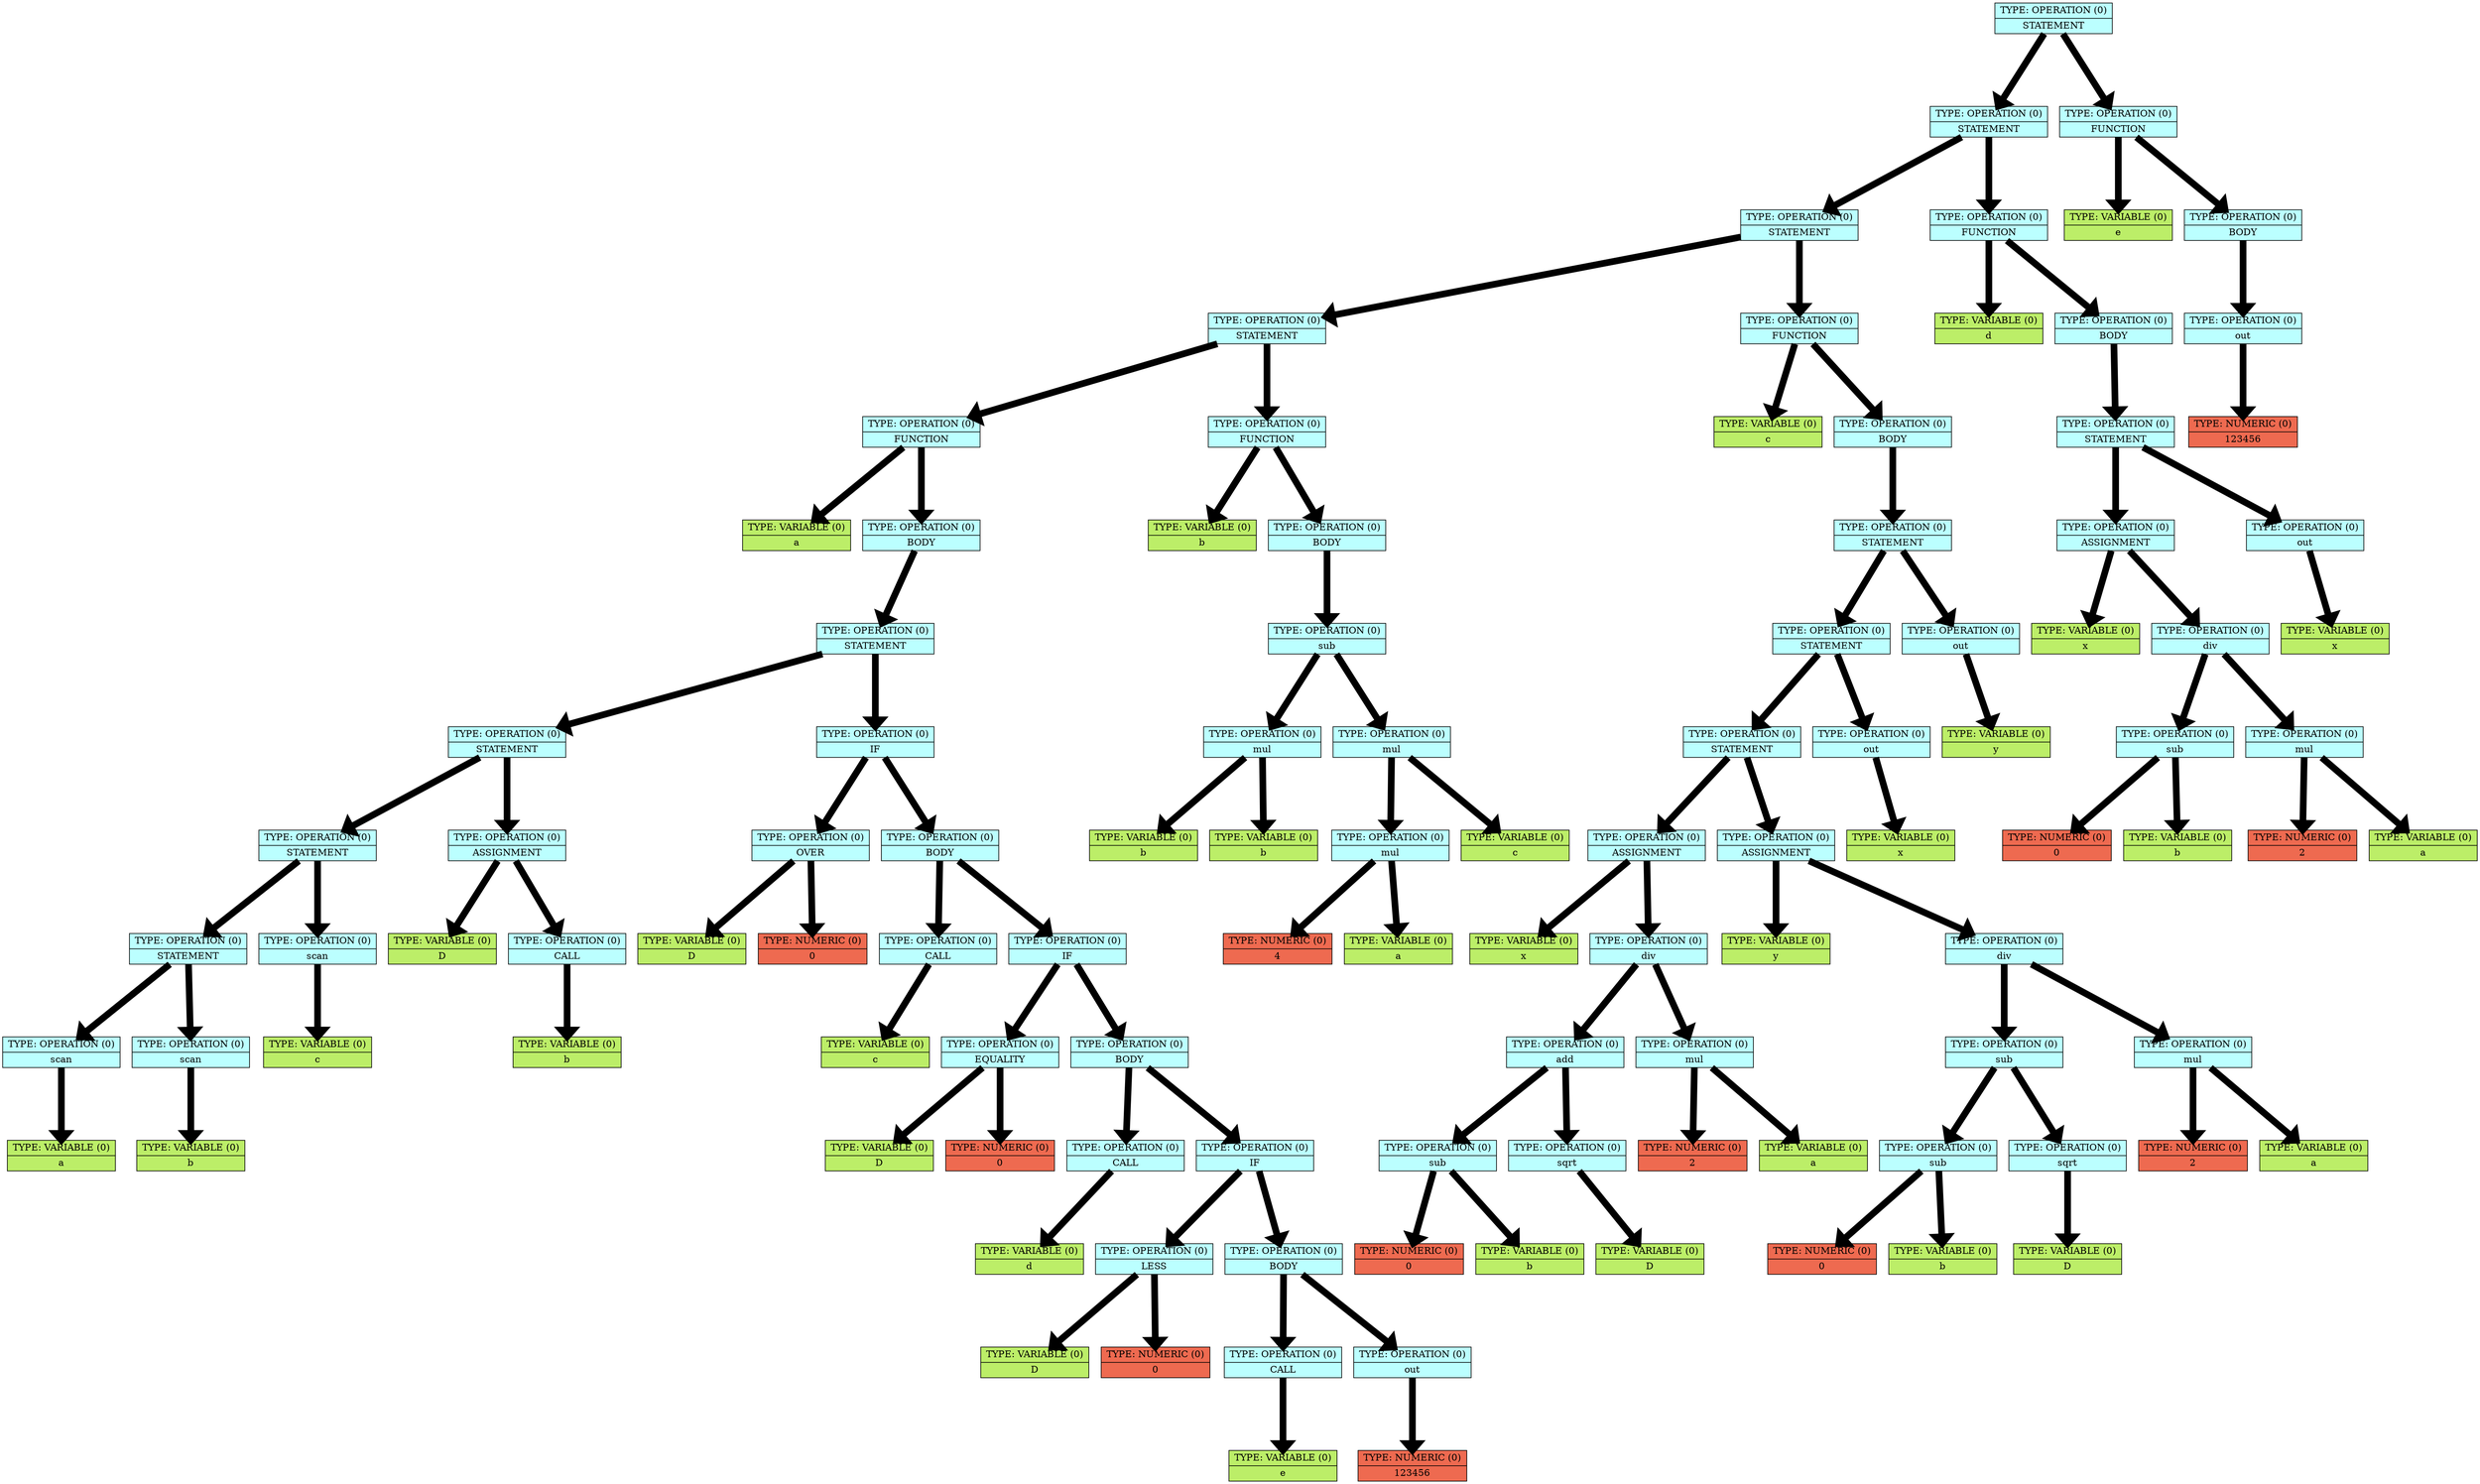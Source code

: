 digraph structs {    
rankdir = TB;        
graph [dpi = 200];   
ranksep = 1.5;       
edge[penwidth = 10]; 
cell0 [style = filled, color = black, shape=record, 
fillcolor = paleturquoise1, label = " { <ptr> TYPE: OPERATION (0) | STATEMENT} " ];                         
cell1 [style = filled, color = black, shape=record, 
fillcolor = paleturquoise1, label = " { <ptr> TYPE: OPERATION (0) | STATEMENT} " ];                         
cell2 [style = filled, color = black, shape=record, 
fillcolor = paleturquoise1, label = " { <ptr> TYPE: OPERATION (0) | STATEMENT} " ];                         
cell3 [style = filled, color = black, shape=record, 
fillcolor = paleturquoise1, label = " { <ptr> TYPE: OPERATION (0) | STATEMENT} " ];                         
cell4 [style = filled, color = black, shape=record, 
fillcolor = paleturquoise1, label = " { <ptr> TYPE: OPERATION (0) | FUNCTION} " ];                         
cell5 [style = filled, color = black, shape=record, 
fillcolor = darkolivegreen2, label = " { <ptr> TYPE: VARIABLE (0) | a} " ];                         
cell6 [style = filled, color = black, shape=record, 
fillcolor = paleturquoise1, label = " { <ptr> TYPE: OPERATION (0) | BODY} " ];                         
cell7 [style = filled, color = black, shape=record, 
fillcolor = paleturquoise1, label = " { <ptr> TYPE: OPERATION (0) | STATEMENT} " ];                         
cell8 [style = filled, color = black, shape=record, 
fillcolor = paleturquoise1, label = " { <ptr> TYPE: OPERATION (0) | STATEMENT} " ];                         
cell9 [style = filled, color = black, shape=record, 
fillcolor = paleturquoise1, label = " { <ptr> TYPE: OPERATION (0) | STATEMENT} " ];                         
cell10 [style = filled, color = black, shape=record, 
fillcolor = paleturquoise1, label = " { <ptr> TYPE: OPERATION (0) | STATEMENT} " ];                         
cell11 [style = filled, color = black, shape=record, 
fillcolor = paleturquoise1, label = " { <ptr> TYPE: OPERATION (0) | scan} " ];                         
cell12 [style = filled, color = black, shape=record, 
fillcolor = darkolivegreen2, label = " { <ptr> TYPE: VARIABLE (0) | a} " ];                         
cell13 [style = filled, color = black, shape=record, 
fillcolor = paleturquoise1, label = " { <ptr> TYPE: OPERATION (0) | scan} " ];                         
cell14 [style = filled, color = black, shape=record, 
fillcolor = darkolivegreen2, label = " { <ptr> TYPE: VARIABLE (0) | b} " ];                         
cell15 [style = filled, color = black, shape=record, 
fillcolor = paleturquoise1, label = " { <ptr> TYPE: OPERATION (0) | scan} " ];                         
cell16 [style = filled, color = black, shape=record, 
fillcolor = darkolivegreen2, label = " { <ptr> TYPE: VARIABLE (0) | c} " ];                         
cell17 [style = filled, color = black, shape=record, 
fillcolor = paleturquoise1, label = " { <ptr> TYPE: OPERATION (0) | ASSIGNMENT} " ];                         
cell18 [style = filled, color = black, shape=record, 
fillcolor = darkolivegreen2, label = " { <ptr> TYPE: VARIABLE (0) | D} " ];                         
cell19 [style = filled, color = black, shape=record, 
fillcolor = paleturquoise1, label = " { <ptr> TYPE: OPERATION (0) | CALL} " ];                         
cell20 [style = filled, color = black, shape=record, 
fillcolor = darkolivegreen2, label = " { <ptr> TYPE: VARIABLE (0) | b} " ];                         
cell21 [style = filled, color = black, shape=record, 
fillcolor = paleturquoise1, label = " { <ptr> TYPE: OPERATION (0) | IF} " ];                         
cell22 [style = filled, color = black, shape=record, 
fillcolor = paleturquoise1, label = " { <ptr> TYPE: OPERATION (0) | OVER} " ];                         
cell23 [style = filled, color = black, shape=record, 
fillcolor = darkolivegreen2, label = " { <ptr> TYPE: VARIABLE (0) | D} " ];                         
cell24 [style = filled, color = black, shape=record, 
fillcolor = coral2, label = " { <ptr> TYPE: NUMERIC (0) | 0} " ];                         
cell25 [style = filled, color = black, shape=record, 
fillcolor = paleturquoise1, label = " { <ptr> TYPE: OPERATION (0) | BODY} " ];                         
cell26 [style = filled, color = black, shape=record, 
fillcolor = paleturquoise1, label = " { <ptr> TYPE: OPERATION (0) | CALL} " ];                         
cell27 [style = filled, color = black, shape=record, 
fillcolor = darkolivegreen2, label = " { <ptr> TYPE: VARIABLE (0) | c} " ];                         
cell28 [style = filled, color = black, shape=record, 
fillcolor = paleturquoise1, label = " { <ptr> TYPE: OPERATION (0) | IF} " ];                         
cell29 [style = filled, color = black, shape=record, 
fillcolor = paleturquoise1, label = " { <ptr> TYPE: OPERATION (0) | EQUALITY} " ];                         
cell30 [style = filled, color = black, shape=record, 
fillcolor = darkolivegreen2, label = " { <ptr> TYPE: VARIABLE (0) | D} " ];                         
cell31 [style = filled, color = black, shape=record, 
fillcolor = coral2, label = " { <ptr> TYPE: NUMERIC (0) | 0} " ];                         
cell32 [style = filled, color = black, shape=record, 
fillcolor = paleturquoise1, label = " { <ptr> TYPE: OPERATION (0) | BODY} " ];                         
cell33 [style = filled, color = black, shape=record, 
fillcolor = paleturquoise1, label = " { <ptr> TYPE: OPERATION (0) | CALL} " ];                         
cell34 [style = filled, color = black, shape=record, 
fillcolor = darkolivegreen2, label = " { <ptr> TYPE: VARIABLE (0) | d} " ];                         
cell35 [style = filled, color = black, shape=record, 
fillcolor = paleturquoise1, label = " { <ptr> TYPE: OPERATION (0) | IF} " ];                         
cell36 [style = filled, color = black, shape=record, 
fillcolor = paleturquoise1, label = " { <ptr> TYPE: OPERATION (0) | LESS} " ];                         
cell37 [style = filled, color = black, shape=record, 
fillcolor = darkolivegreen2, label = " { <ptr> TYPE: VARIABLE (0) | D} " ];                         
cell38 [style = filled, color = black, shape=record, 
fillcolor = coral2, label = " { <ptr> TYPE: NUMERIC (0) | 0} " ];                         
cell39 [style = filled, color = black, shape=record, 
fillcolor = paleturquoise1, label = " { <ptr> TYPE: OPERATION (0) | BODY} " ];                         
cell40 [style = filled, color = black, shape=record, 
fillcolor = paleturquoise1, label = " { <ptr> TYPE: OPERATION (0) | CALL} " ];                         
cell41 [style = filled, color = black, shape=record, 
fillcolor = darkolivegreen2, label = " { <ptr> TYPE: VARIABLE (0) | e} " ];                         
cell42 [style = filled, color = black, shape=record, 
fillcolor = paleturquoise1, label = " { <ptr> TYPE: OPERATION (0) | out} " ];                         
cell43 [style = filled, color = black, shape=record, 
fillcolor = coral2, label = " { <ptr> TYPE: NUMERIC (0) | 123456} " ];                         
cell44 [style = filled, color = black, shape=record, 
fillcolor = paleturquoise1, label = " { <ptr> TYPE: OPERATION (0) | FUNCTION} " ];                         
cell45 [style = filled, color = black, shape=record, 
fillcolor = darkolivegreen2, label = " { <ptr> TYPE: VARIABLE (0) | b} " ];                         
cell46 [style = filled, color = black, shape=record, 
fillcolor = paleturquoise1, label = " { <ptr> TYPE: OPERATION (0) | BODY} " ];                         
cell47 [style = filled, color = black, shape=record, 
fillcolor = paleturquoise1, label = " { <ptr> TYPE: OPERATION (0) | sub} " ];                         
cell48 [style = filled, color = black, shape=record, 
fillcolor = paleturquoise1, label = " { <ptr> TYPE: OPERATION (0) | mul} " ];                         
cell49 [style = filled, color = black, shape=record, 
fillcolor = darkolivegreen2, label = " { <ptr> TYPE: VARIABLE (0) | b} " ];                         
cell50 [style = filled, color = black, shape=record, 
fillcolor = darkolivegreen2, label = " { <ptr> TYPE: VARIABLE (0) | b} " ];                         
cell51 [style = filled, color = black, shape=record, 
fillcolor = paleturquoise1, label = " { <ptr> TYPE: OPERATION (0) | mul} " ];                         
cell52 [style = filled, color = black, shape=record, 
fillcolor = paleturquoise1, label = " { <ptr> TYPE: OPERATION (0) | mul} " ];                         
cell53 [style = filled, color = black, shape=record, 
fillcolor = coral2, label = " { <ptr> TYPE: NUMERIC (0) | 4} " ];                         
cell54 [style = filled, color = black, shape=record, 
fillcolor = darkolivegreen2, label = " { <ptr> TYPE: VARIABLE (0) | a} " ];                         
cell55 [style = filled, color = black, shape=record, 
fillcolor = darkolivegreen2, label = " { <ptr> TYPE: VARIABLE (0) | c} " ];                         
cell56 [style = filled, color = black, shape=record, 
fillcolor = paleturquoise1, label = " { <ptr> TYPE: OPERATION (0) | FUNCTION} " ];                         
cell57 [style = filled, color = black, shape=record, 
fillcolor = darkolivegreen2, label = " { <ptr> TYPE: VARIABLE (0) | c} " ];                         
cell58 [style = filled, color = black, shape=record, 
fillcolor = paleturquoise1, label = " { <ptr> TYPE: OPERATION (0) | BODY} " ];                         
cell59 [style = filled, color = black, shape=record, 
fillcolor = paleturquoise1, label = " { <ptr> TYPE: OPERATION (0) | STATEMENT} " ];                         
cell60 [style = filled, color = black, shape=record, 
fillcolor = paleturquoise1, label = " { <ptr> TYPE: OPERATION (0) | STATEMENT} " ];                         
cell61 [style = filled, color = black, shape=record, 
fillcolor = paleturquoise1, label = " { <ptr> TYPE: OPERATION (0) | STATEMENT} " ];                         
cell62 [style = filled, color = black, shape=record, 
fillcolor = paleturquoise1, label = " { <ptr> TYPE: OPERATION (0) | ASSIGNMENT} " ];                         
cell63 [style = filled, color = black, shape=record, 
fillcolor = darkolivegreen2, label = " { <ptr> TYPE: VARIABLE (0) | x} " ];                         
cell64 [style = filled, color = black, shape=record, 
fillcolor = paleturquoise1, label = " { <ptr> TYPE: OPERATION (0) | div} " ];                         
cell65 [style = filled, color = black, shape=record, 
fillcolor = paleturquoise1, label = " { <ptr> TYPE: OPERATION (0) | add} " ];                         
cell66 [style = filled, color = black, shape=record, 
fillcolor = paleturquoise1, label = " { <ptr> TYPE: OPERATION (0) | sub} " ];                         
cell67 [style = filled, color = black, shape=record, 
fillcolor = coral2, label = " { <ptr> TYPE: NUMERIC (0) | 0} " ];                         
cell68 [style = filled, color = black, shape=record, 
fillcolor = darkolivegreen2, label = " { <ptr> TYPE: VARIABLE (0) | b} " ];                         
cell69 [style = filled, color = black, shape=record, 
fillcolor = paleturquoise1, label = " { <ptr> TYPE: OPERATION (0) | sqrt} " ];                         
cell70 [style = filled, color = black, shape=record, 
fillcolor = darkolivegreen2, label = " { <ptr> TYPE: VARIABLE (0) | D} " ];                         
cell71 [style = filled, color = black, shape=record, 
fillcolor = paleturquoise1, label = " { <ptr> TYPE: OPERATION (0) | mul} " ];                         
cell72 [style = filled, color = black, shape=record, 
fillcolor = coral2, label = " { <ptr> TYPE: NUMERIC (0) | 2} " ];                         
cell73 [style = filled, color = black, shape=record, 
fillcolor = darkolivegreen2, label = " { <ptr> TYPE: VARIABLE (0) | a} " ];                         
cell74 [style = filled, color = black, shape=record, 
fillcolor = paleturquoise1, label = " { <ptr> TYPE: OPERATION (0) | ASSIGNMENT} " ];                         
cell75 [style = filled, color = black, shape=record, 
fillcolor = darkolivegreen2, label = " { <ptr> TYPE: VARIABLE (0) | y} " ];                         
cell76 [style = filled, color = black, shape=record, 
fillcolor = paleturquoise1, label = " { <ptr> TYPE: OPERATION (0) | div} " ];                         
cell77 [style = filled, color = black, shape=record, 
fillcolor = paleturquoise1, label = " { <ptr> TYPE: OPERATION (0) | sub} " ];                         
cell78 [style = filled, color = black, shape=record, 
fillcolor = paleturquoise1, label = " { <ptr> TYPE: OPERATION (0) | sub} " ];                         
cell79 [style = filled, color = black, shape=record, 
fillcolor = coral2, label = " { <ptr> TYPE: NUMERIC (0) | 0} " ];                         
cell80 [style = filled, color = black, shape=record, 
fillcolor = darkolivegreen2, label = " { <ptr> TYPE: VARIABLE (0) | b} " ];                         
cell81 [style = filled, color = black, shape=record, 
fillcolor = paleturquoise1, label = " { <ptr> TYPE: OPERATION (0) | sqrt} " ];                         
cell82 [style = filled, color = black, shape=record, 
fillcolor = darkolivegreen2, label = " { <ptr> TYPE: VARIABLE (0) | D} " ];                         
cell83 [style = filled, color = black, shape=record, 
fillcolor = paleturquoise1, label = " { <ptr> TYPE: OPERATION (0) | mul} " ];                         
cell84 [style = filled, color = black, shape=record, 
fillcolor = coral2, label = " { <ptr> TYPE: NUMERIC (0) | 2} " ];                         
cell85 [style = filled, color = black, shape=record, 
fillcolor = darkolivegreen2, label = " { <ptr> TYPE: VARIABLE (0) | a} " ];                         
cell86 [style = filled, color = black, shape=record, 
fillcolor = paleturquoise1, label = " { <ptr> TYPE: OPERATION (0) | out} " ];                         
cell87 [style = filled, color = black, shape=record, 
fillcolor = darkolivegreen2, label = " { <ptr> TYPE: VARIABLE (0) | x} " ];                         
cell88 [style = filled, color = black, shape=record, 
fillcolor = paleturquoise1, label = " { <ptr> TYPE: OPERATION (0) | out} " ];                         
cell89 [style = filled, color = black, shape=record, 
fillcolor = darkolivegreen2, label = " { <ptr> TYPE: VARIABLE (0) | y} " ];                         
cell90 [style = filled, color = black, shape=record, 
fillcolor = paleturquoise1, label = " { <ptr> TYPE: OPERATION (0) | FUNCTION} " ];                         
cell91 [style = filled, color = black, shape=record, 
fillcolor = darkolivegreen2, label = " { <ptr> TYPE: VARIABLE (0) | d} " ];                         
cell92 [style = filled, color = black, shape=record, 
fillcolor = paleturquoise1, label = " { <ptr> TYPE: OPERATION (0) | BODY} " ];                         
cell93 [style = filled, color = black, shape=record, 
fillcolor = paleturquoise1, label = " { <ptr> TYPE: OPERATION (0) | STATEMENT} " ];                         
cell94 [style = filled, color = black, shape=record, 
fillcolor = paleturquoise1, label = " { <ptr> TYPE: OPERATION (0) | ASSIGNMENT} " ];                         
cell95 [style = filled, color = black, shape=record, 
fillcolor = darkolivegreen2, label = " { <ptr> TYPE: VARIABLE (0) | x} " ];                         
cell96 [style = filled, color = black, shape=record, 
fillcolor = paleturquoise1, label = " { <ptr> TYPE: OPERATION (0) | div} " ];                         
cell97 [style = filled, color = black, shape=record, 
fillcolor = paleturquoise1, label = " { <ptr> TYPE: OPERATION (0) | sub} " ];                         
cell98 [style = filled, color = black, shape=record, 
fillcolor = coral2, label = " { <ptr> TYPE: NUMERIC (0) | 0} " ];                         
cell99 [style = filled, color = black, shape=record, 
fillcolor = darkolivegreen2, label = " { <ptr> TYPE: VARIABLE (0) | b} " ];                         
cell100 [style = filled, color = black, shape=record, 
fillcolor = paleturquoise1, label = " { <ptr> TYPE: OPERATION (0) | mul} " ];                         
cell101 [style = filled, color = black, shape=record, 
fillcolor = coral2, label = " { <ptr> TYPE: NUMERIC (0) | 2} " ];                         
cell102 [style = filled, color = black, shape=record, 
fillcolor = darkolivegreen2, label = " { <ptr> TYPE: VARIABLE (0) | a} " ];                         
cell103 [style = filled, color = black, shape=record, 
fillcolor = paleturquoise1, label = " { <ptr> TYPE: OPERATION (0) | out} " ];                         
cell104 [style = filled, color = black, shape=record, 
fillcolor = darkolivegreen2, label = " { <ptr> TYPE: VARIABLE (0) | x} " ];                         
cell105 [style = filled, color = black, shape=record, 
fillcolor = paleturquoise1, label = " { <ptr> TYPE: OPERATION (0) | FUNCTION} " ];                         
cell106 [style = filled, color = black, shape=record, 
fillcolor = darkolivegreen2, label = " { <ptr> TYPE: VARIABLE (0) | e} " ];                         
cell107 [style = filled, color = black, shape=record, 
fillcolor = paleturquoise1, label = " { <ptr> TYPE: OPERATION (0) | BODY} " ];                         
cell108 [style = filled, color = black, shape=record, 
fillcolor = paleturquoise1, label = " { <ptr> TYPE: OPERATION (0) | out} " ];                         
cell109 [style = filled, color = black, shape=record, 
fillcolor = coral2, label = " { <ptr> TYPE: NUMERIC (0) | 123456} " ];                         
cell0 -> cell1;
cell1 -> cell2;
cell2 -> cell3;
cell3 -> cell4;
cell4 -> cell5;
cell4 -> cell6;
cell6 -> cell7;
cell7 -> cell8;
cell8 -> cell9;
cell9 -> cell10;
cell10 -> cell11;
cell11 -> cell12;
cell10 -> cell13;
cell13 -> cell14;
cell9 -> cell15;
cell15 -> cell16;
cell8 -> cell17;
cell17 -> cell18;
cell17 -> cell19;
cell19 -> cell20;
cell7 -> cell21;
cell21 -> cell22;
cell22 -> cell23;
cell22 -> cell24;
cell21 -> cell25;
cell25 -> cell26;
cell26 -> cell27;
cell25 -> cell28;
cell28 -> cell29;
cell29 -> cell30;
cell29 -> cell31;
cell28 -> cell32;
cell32 -> cell33;
cell33 -> cell34;
cell32 -> cell35;
cell35 -> cell36;
cell36 -> cell37;
cell36 -> cell38;
cell35 -> cell39;
cell39 -> cell40;
cell40 -> cell41;
cell39 -> cell42;
cell42 -> cell43;
cell3 -> cell44;
cell44 -> cell45;
cell44 -> cell46;
cell46 -> cell47;
cell47 -> cell48;
cell48 -> cell49;
cell48 -> cell50;
cell47 -> cell51;
cell51 -> cell52;
cell52 -> cell53;
cell52 -> cell54;
cell51 -> cell55;
cell2 -> cell56;
cell56 -> cell57;
cell56 -> cell58;
cell58 -> cell59;
cell59 -> cell60;
cell60 -> cell61;
cell61 -> cell62;
cell62 -> cell63;
cell62 -> cell64;
cell64 -> cell65;
cell65 -> cell66;
cell66 -> cell67;
cell66 -> cell68;
cell65 -> cell69;
cell69 -> cell70;
cell64 -> cell71;
cell71 -> cell72;
cell71 -> cell73;
cell61 -> cell74;
cell74 -> cell75;
cell74 -> cell76;
cell76 -> cell77;
cell77 -> cell78;
cell78 -> cell79;
cell78 -> cell80;
cell77 -> cell81;
cell81 -> cell82;
cell76 -> cell83;
cell83 -> cell84;
cell83 -> cell85;
cell60 -> cell86;
cell86 -> cell87;
cell59 -> cell88;
cell88 -> cell89;
cell1 -> cell90;
cell90 -> cell91;
cell90 -> cell92;
cell92 -> cell93;
cell93 -> cell94;
cell94 -> cell95;
cell94 -> cell96;
cell96 -> cell97;
cell97 -> cell98;
cell97 -> cell99;
cell96 -> cell100;
cell100 -> cell101;
cell100 -> cell102;
cell93 -> cell103;
cell103 -> cell104;
cell0 -> cell105;
cell105 -> cell106;
cell105 -> cell107;
cell107 -> cell108;
cell108 -> cell109;
}
